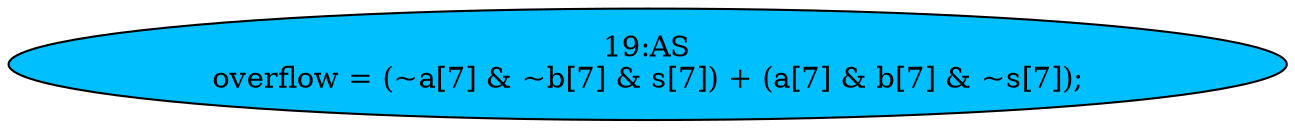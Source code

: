 strict digraph "" {
	node [label="\N"];
	"19:AS"	[ast="<pyverilog.vparser.ast.Assign object at 0x7f091b6ce550>",
		def_var="['overflow']",
		fillcolor=deepskyblue,
		label="19:AS
overflow = (~a[7] & ~b[7] & s[7]) + (a[7] & b[7] & ~s[7]);",
		statements="[]",
		style=filled,
		typ=Assign,
		use_var="['a', 'b', 's', 'a', 'b', 's']"];
}
